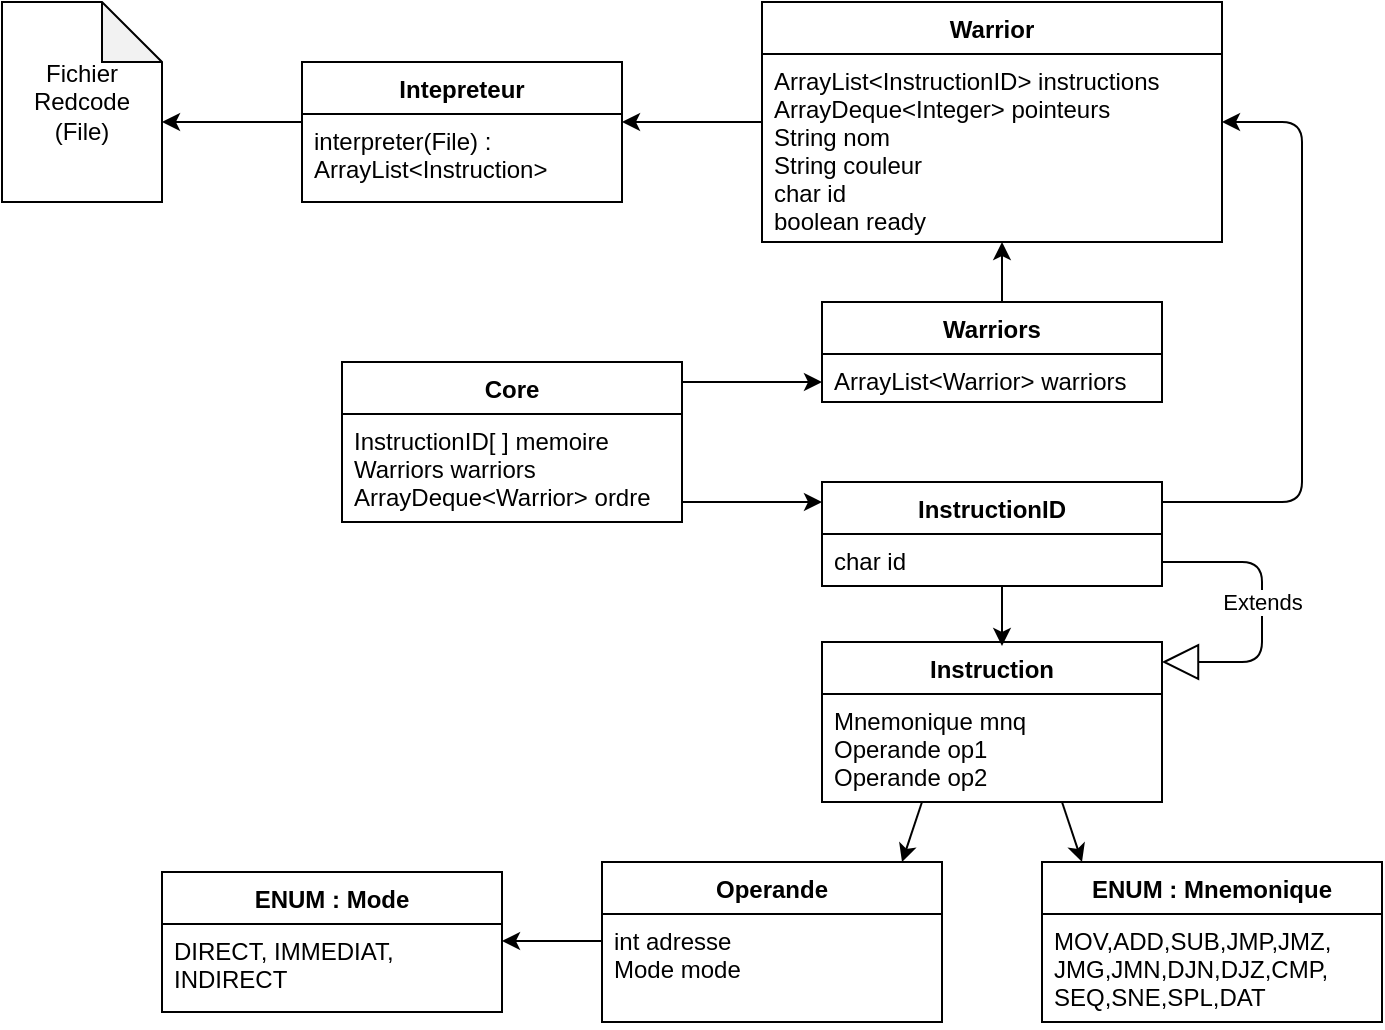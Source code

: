 <mxfile version="14.6.0" type="github">
  <diagram id="C5RBs43oDa-KdzZeNtuy" name="Page-1">
    <mxGraphModel dx="976" dy="517" grid="1" gridSize="10" guides="1" tooltips="1" connect="1" arrows="1" fold="1" page="1" pageScale="1" pageWidth="827" pageHeight="1169" math="0" shadow="0">
      <root>
        <mxCell id="WIyWlLk6GJQsqaUBKTNV-0" />
        <mxCell id="WIyWlLk6GJQsqaUBKTNV-1" parent="WIyWlLk6GJQsqaUBKTNV-0" />
        <mxCell id="LfMaAQ7HKJYU094VyMeU-12" value="Intepreteur" style="swimlane;fontStyle=1;childLayout=stackLayout;horizontal=1;startSize=26;fillColor=none;horizontalStack=0;resizeParent=1;resizeParentMax=0;resizeLast=0;collapsible=1;marginBottom=0;" vertex="1" parent="WIyWlLk6GJQsqaUBKTNV-1">
          <mxGeometry x="200" y="210" width="160" height="70" as="geometry" />
        </mxCell>
        <mxCell id="LfMaAQ7HKJYU094VyMeU-13" value="interpreter(File) : &#xa;ArrayList&lt;Instruction&gt;" style="text;strokeColor=none;fillColor=none;align=left;verticalAlign=top;spacingLeft=4;spacingRight=4;overflow=hidden;rotatable=0;points=[[0,0.5],[1,0.5]];portConstraint=eastwest;" vertex="1" parent="LfMaAQ7HKJYU094VyMeU-12">
          <mxGeometry y="26" width="160" height="44" as="geometry" />
        </mxCell>
        <mxCell id="LfMaAQ7HKJYU094VyMeU-17" value="Fichier&lt;br&gt;Redcode&lt;br&gt;(File)" style="shape=note;whiteSpace=wrap;html=1;backgroundOutline=1;darkOpacity=0.05;" vertex="1" parent="WIyWlLk6GJQsqaUBKTNV-1">
          <mxGeometry x="50" y="180" width="80" height="100" as="geometry" />
        </mxCell>
        <mxCell id="LfMaAQ7HKJYU094VyMeU-18" value="" style="endArrow=classic;html=1;" edge="1" parent="WIyWlLk6GJQsqaUBKTNV-1">
          <mxGeometry width="50" height="50" relative="1" as="geometry">
            <mxPoint x="200" y="240" as="sourcePoint" />
            <mxPoint x="130" y="240" as="targetPoint" />
            <Array as="points" />
          </mxGeometry>
        </mxCell>
        <mxCell id="LfMaAQ7HKJYU094VyMeU-19" value="Warrior" style="swimlane;fontStyle=1;align=center;verticalAlign=top;childLayout=stackLayout;horizontal=1;startSize=26;horizontalStack=0;resizeParent=1;resizeParentMax=0;resizeLast=0;collapsible=1;marginBottom=0;" vertex="1" parent="WIyWlLk6GJQsqaUBKTNV-1">
          <mxGeometry x="430" y="180" width="230" height="120" as="geometry" />
        </mxCell>
        <mxCell id="LfMaAQ7HKJYU094VyMeU-20" value="ArrayList&lt;InstructionID&gt; instructions&#xa;ArrayDeque&lt;Integer&gt; pointeurs&#xa;String nom&#xa;String couleur&#xa;char id&#xa;boolean ready" style="text;strokeColor=none;fillColor=none;align=left;verticalAlign=top;spacingLeft=4;spacingRight=4;overflow=hidden;rotatable=0;points=[[0,0.5],[1,0.5]];portConstraint=eastwest;" vertex="1" parent="LfMaAQ7HKJYU094VyMeU-19">
          <mxGeometry y="26" width="230" height="94" as="geometry" />
        </mxCell>
        <mxCell id="LfMaAQ7HKJYU094VyMeU-23" value="" style="endArrow=classic;html=1;" edge="1" parent="WIyWlLk6GJQsqaUBKTNV-1">
          <mxGeometry width="50" height="50" relative="1" as="geometry">
            <mxPoint x="430" y="240" as="sourcePoint" />
            <mxPoint x="360" y="240" as="targetPoint" />
            <Array as="points" />
          </mxGeometry>
        </mxCell>
        <mxCell id="LfMaAQ7HKJYU094VyMeU-24" value="Warriors" style="swimlane;fontStyle=1;align=center;verticalAlign=top;childLayout=stackLayout;horizontal=1;startSize=26;horizontalStack=0;resizeParent=1;resizeParentMax=0;resizeLast=0;collapsible=1;marginBottom=0;" vertex="1" parent="WIyWlLk6GJQsqaUBKTNV-1">
          <mxGeometry x="460" y="330" width="170" height="50" as="geometry" />
        </mxCell>
        <mxCell id="LfMaAQ7HKJYU094VyMeU-25" value="ArrayList&lt;Warrior&gt; warriors" style="text;strokeColor=none;fillColor=none;align=left;verticalAlign=top;spacingLeft=4;spacingRight=4;overflow=hidden;rotatable=0;points=[[0,0.5],[1,0.5]];portConstraint=eastwest;" vertex="1" parent="LfMaAQ7HKJYU094VyMeU-24">
          <mxGeometry y="26" width="170" height="24" as="geometry" />
        </mxCell>
        <mxCell id="LfMaAQ7HKJYU094VyMeU-26" value="" style="endArrow=classic;html=1;" edge="1" parent="WIyWlLk6GJQsqaUBKTNV-1">
          <mxGeometry width="50" height="50" relative="1" as="geometry">
            <mxPoint x="550" y="330" as="sourcePoint" />
            <mxPoint x="550" y="300" as="targetPoint" />
          </mxGeometry>
        </mxCell>
        <mxCell id="LfMaAQ7HKJYU094VyMeU-27" value="Core" style="swimlane;fontStyle=1;align=center;verticalAlign=top;childLayout=stackLayout;horizontal=1;startSize=26;horizontalStack=0;resizeParent=1;resizeParentMax=0;resizeLast=0;collapsible=1;marginBottom=0;" vertex="1" parent="WIyWlLk6GJQsqaUBKTNV-1">
          <mxGeometry x="220" y="360" width="170" height="80" as="geometry" />
        </mxCell>
        <mxCell id="LfMaAQ7HKJYU094VyMeU-28" value="InstructionID[ ] memoire&#xa;Warriors warriors&#xa;ArrayDeque&lt;Warrior&gt; ordre" style="text;strokeColor=none;fillColor=none;align=left;verticalAlign=top;spacingLeft=4;spacingRight=4;overflow=hidden;rotatable=0;points=[[0,0.5],[1,0.5]];portConstraint=eastwest;" vertex="1" parent="LfMaAQ7HKJYU094VyMeU-27">
          <mxGeometry y="26" width="170" height="54" as="geometry" />
        </mxCell>
        <mxCell id="LfMaAQ7HKJYU094VyMeU-29" value="InstructionID" style="swimlane;fontStyle=1;childLayout=stackLayout;horizontal=1;startSize=26;fillColor=none;horizontalStack=0;resizeParent=1;resizeParentMax=0;resizeLast=0;collapsible=1;marginBottom=0;" vertex="1" parent="WIyWlLk6GJQsqaUBKTNV-1">
          <mxGeometry x="460" y="420" width="170" height="52" as="geometry" />
        </mxCell>
        <mxCell id="LfMaAQ7HKJYU094VyMeU-30" value="char id" style="text;strokeColor=none;fillColor=none;align=left;verticalAlign=top;spacingLeft=4;spacingRight=4;overflow=hidden;rotatable=0;points=[[0,0.5],[1,0.5]];portConstraint=eastwest;" vertex="1" parent="LfMaAQ7HKJYU094VyMeU-29">
          <mxGeometry y="26" width="170" height="26" as="geometry" />
        </mxCell>
        <mxCell id="LfMaAQ7HKJYU094VyMeU-32" value="" style="endArrow=classic;html=1;" edge="1" parent="WIyWlLk6GJQsqaUBKTNV-1">
          <mxGeometry width="50" height="50" relative="1" as="geometry">
            <mxPoint x="390" y="430" as="sourcePoint" />
            <mxPoint x="460" y="430" as="targetPoint" />
          </mxGeometry>
        </mxCell>
        <mxCell id="LfMaAQ7HKJYU094VyMeU-33" value="" style="endArrow=classic;html=1;" edge="1" parent="WIyWlLk6GJQsqaUBKTNV-1">
          <mxGeometry width="50" height="50" relative="1" as="geometry">
            <mxPoint x="630" y="430" as="sourcePoint" />
            <mxPoint x="660" y="240" as="targetPoint" />
            <Array as="points">
              <mxPoint x="700" y="430" />
              <mxPoint x="700" y="240" />
            </Array>
          </mxGeometry>
        </mxCell>
        <mxCell id="LfMaAQ7HKJYU094VyMeU-34" value="" style="endArrow=classic;html=1;" edge="1" parent="WIyWlLk6GJQsqaUBKTNV-1">
          <mxGeometry width="50" height="50" relative="1" as="geometry">
            <mxPoint x="390" y="370" as="sourcePoint" />
            <mxPoint x="460" y="370" as="targetPoint" />
          </mxGeometry>
        </mxCell>
        <mxCell id="LfMaAQ7HKJYU094VyMeU-35" value="Instruction" style="swimlane;fontStyle=1;childLayout=stackLayout;horizontal=1;startSize=26;fillColor=none;horizontalStack=0;resizeParent=1;resizeParentMax=0;resizeLast=0;collapsible=1;marginBottom=0;" vertex="1" parent="WIyWlLk6GJQsqaUBKTNV-1">
          <mxGeometry x="460" y="500" width="170" height="80" as="geometry" />
        </mxCell>
        <mxCell id="LfMaAQ7HKJYU094VyMeU-36" value="Mnemonique mnq&#xa;Operande op1&#xa;Operande op2" style="text;strokeColor=none;fillColor=none;align=left;verticalAlign=top;spacingLeft=4;spacingRight=4;overflow=hidden;rotatable=0;points=[[0,0.5],[1,0.5]];portConstraint=eastwest;" vertex="1" parent="LfMaAQ7HKJYU094VyMeU-35">
          <mxGeometry y="26" width="170" height="54" as="geometry" />
        </mxCell>
        <mxCell id="LfMaAQ7HKJYU094VyMeU-38" value="Extends" style="endArrow=block;endSize=16;endFill=0;html=1;" edge="1" parent="WIyWlLk6GJQsqaUBKTNV-1">
          <mxGeometry x="-0.067" width="160" relative="1" as="geometry">
            <mxPoint x="630" y="460" as="sourcePoint" />
            <mxPoint x="630" y="510" as="targetPoint" />
            <Array as="points">
              <mxPoint x="680" y="460" />
              <mxPoint x="680" y="510" />
            </Array>
            <mxPoint as="offset" />
          </mxGeometry>
        </mxCell>
        <mxCell id="LfMaAQ7HKJYU094VyMeU-39" value="Operande" style="swimlane;fontStyle=1;childLayout=stackLayout;horizontal=1;startSize=26;fillColor=none;horizontalStack=0;resizeParent=1;resizeParentMax=0;resizeLast=0;collapsible=1;marginBottom=0;" vertex="1" parent="WIyWlLk6GJQsqaUBKTNV-1">
          <mxGeometry x="350" y="610" width="170" height="80" as="geometry" />
        </mxCell>
        <mxCell id="LfMaAQ7HKJYU094VyMeU-40" value="int adresse&#xa;Mode mode" style="text;strokeColor=none;fillColor=none;align=left;verticalAlign=top;spacingLeft=4;spacingRight=4;overflow=hidden;rotatable=0;points=[[0,0.5],[1,0.5]];portConstraint=eastwest;" vertex="1" parent="LfMaAQ7HKJYU094VyMeU-39">
          <mxGeometry y="26" width="170" height="54" as="geometry" />
        </mxCell>
        <mxCell id="LfMaAQ7HKJYU094VyMeU-41" value="ENUM : Mnemonique" style="swimlane;fontStyle=1;childLayout=stackLayout;horizontal=1;startSize=26;fillColor=none;horizontalStack=0;resizeParent=1;resizeParentMax=0;resizeLast=0;collapsible=1;marginBottom=0;" vertex="1" parent="WIyWlLk6GJQsqaUBKTNV-1">
          <mxGeometry x="570" y="610" width="170" height="80" as="geometry" />
        </mxCell>
        <mxCell id="LfMaAQ7HKJYU094VyMeU-42" value="MOV,ADD,SUB,JMP,JMZ,&#xa;JMG,JMN,DJN,DJZ,CMP,&#xa;SEQ,SNE,SPL,DAT" style="text;strokeColor=none;fillColor=none;align=left;verticalAlign=top;spacingLeft=4;spacingRight=4;overflow=hidden;rotatable=0;points=[[0,0.5],[1,0.5]];portConstraint=eastwest;" vertex="1" parent="LfMaAQ7HKJYU094VyMeU-41">
          <mxGeometry y="26" width="170" height="54" as="geometry" />
        </mxCell>
        <mxCell id="LfMaAQ7HKJYU094VyMeU-43" value="ENUM : Mode" style="swimlane;fontStyle=1;childLayout=stackLayout;horizontal=1;startSize=26;fillColor=none;horizontalStack=0;resizeParent=1;resizeParentMax=0;resizeLast=0;collapsible=1;marginBottom=0;" vertex="1" parent="WIyWlLk6GJQsqaUBKTNV-1">
          <mxGeometry x="130" y="615" width="170" height="70" as="geometry" />
        </mxCell>
        <mxCell id="LfMaAQ7HKJYU094VyMeU-44" value="DIRECT, IMMEDIAT,&#xa;INDIRECT" style="text;strokeColor=none;fillColor=none;align=left;verticalAlign=top;spacingLeft=4;spacingRight=4;overflow=hidden;rotatable=0;points=[[0,0.5],[1,0.5]];portConstraint=eastwest;" vertex="1" parent="LfMaAQ7HKJYU094VyMeU-43">
          <mxGeometry y="26" width="170" height="44" as="geometry" />
        </mxCell>
        <mxCell id="LfMaAQ7HKJYU094VyMeU-47" value="" style="endArrow=classic;html=1;" edge="1" parent="WIyWlLk6GJQsqaUBKTNV-1">
          <mxGeometry width="50" height="50" relative="1" as="geometry">
            <mxPoint x="350" y="649.5" as="sourcePoint" />
            <mxPoint x="300" y="649.5" as="targetPoint" />
          </mxGeometry>
        </mxCell>
        <mxCell id="LfMaAQ7HKJYU094VyMeU-48" value="" style="endArrow=classic;html=1;" edge="1" parent="WIyWlLk6GJQsqaUBKTNV-1">
          <mxGeometry width="50" height="50" relative="1" as="geometry">
            <mxPoint x="510" y="580" as="sourcePoint" />
            <mxPoint x="500" y="610" as="targetPoint" />
          </mxGeometry>
        </mxCell>
        <mxCell id="LfMaAQ7HKJYU094VyMeU-49" value="" style="endArrow=classic;html=1;movable=0;resizable=0;rotatable=0;deletable=0;editable=0;connectable=0;" edge="1" parent="WIyWlLk6GJQsqaUBKTNV-1">
          <mxGeometry width="50" height="50" relative="1" as="geometry">
            <mxPoint x="580" y="580" as="sourcePoint" />
            <mxPoint x="590" y="610" as="targetPoint" />
          </mxGeometry>
        </mxCell>
        <mxCell id="LfMaAQ7HKJYU094VyMeU-50" value="" style="endArrow=classic;html=1;" edge="1" parent="WIyWlLk6GJQsqaUBKTNV-1">
          <mxGeometry width="50" height="50" relative="1" as="geometry">
            <mxPoint x="550" y="472" as="sourcePoint" />
            <mxPoint x="550" y="502" as="targetPoint" />
          </mxGeometry>
        </mxCell>
      </root>
    </mxGraphModel>
  </diagram>
</mxfile>
